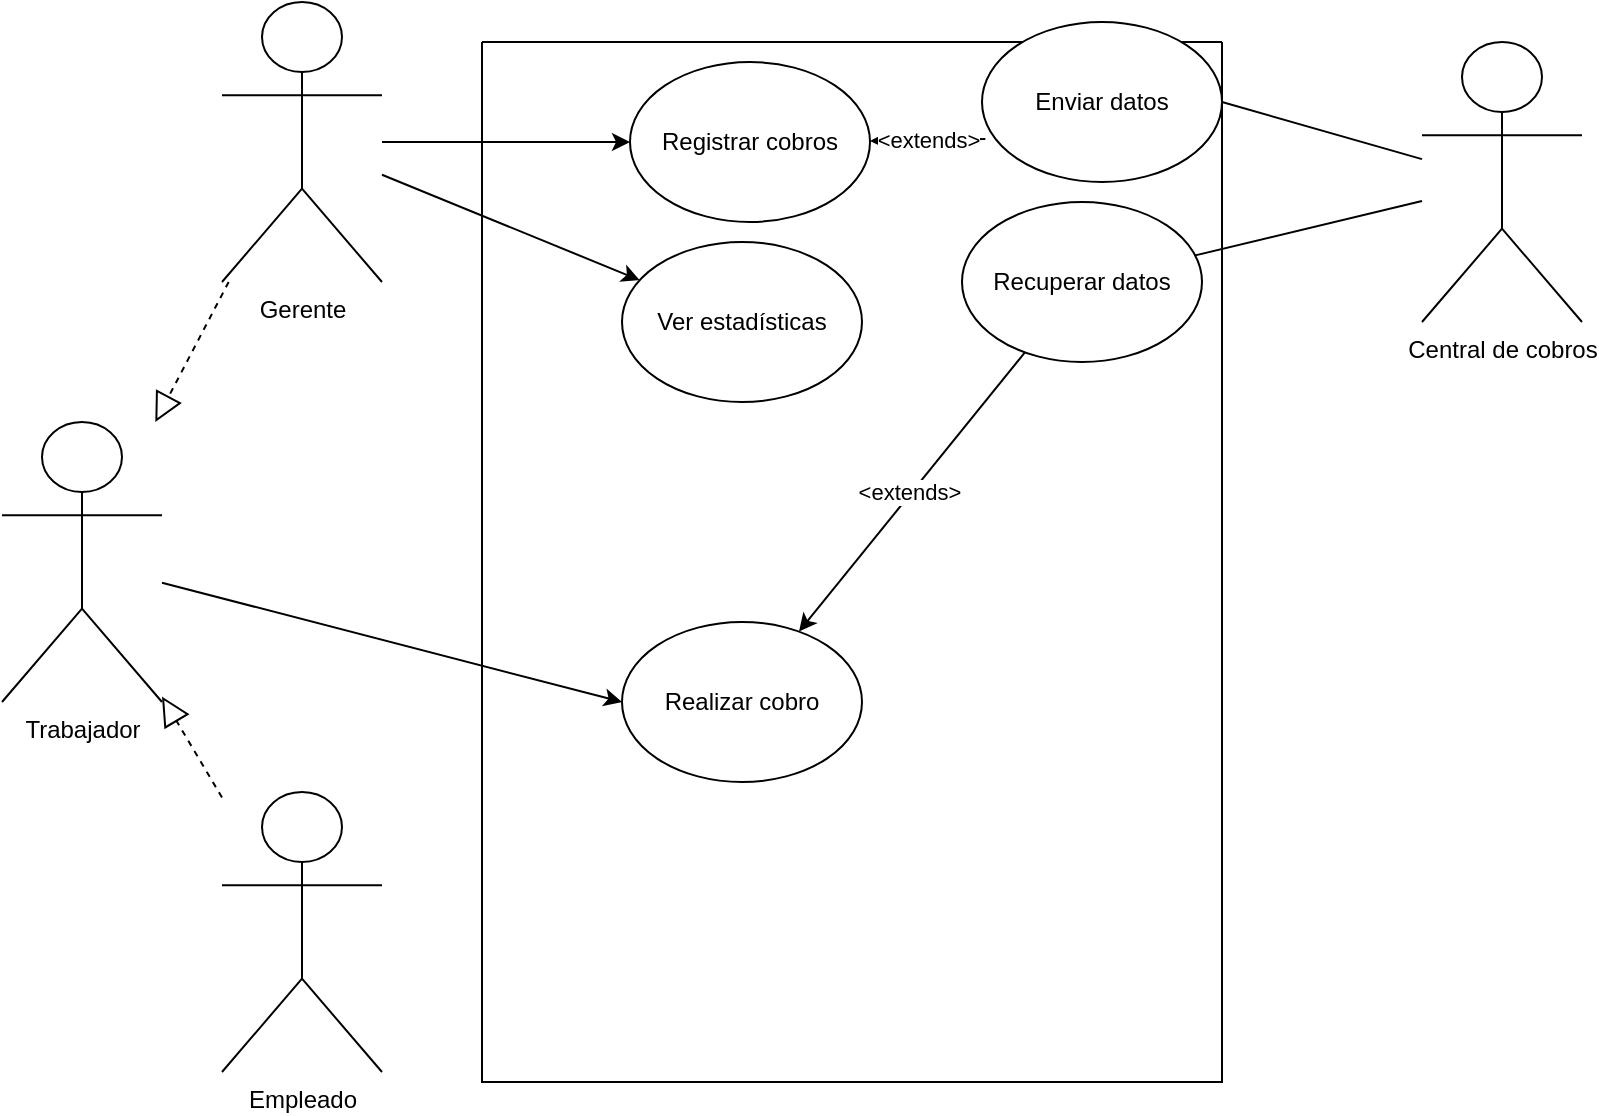 <mxfile version="20.3.2" type="github">
  <diagram id="LKEenp2rkKKXYcsgk1IQ" name="Página-1">
    <mxGraphModel dx="1529" dy="761" grid="1" gridSize="10" guides="1" tooltips="1" connect="1" arrows="1" fold="1" page="1" pageScale="1" pageWidth="827" pageHeight="1169" math="0" shadow="0">
      <root>
        <mxCell id="0" />
        <mxCell id="1" parent="0" />
        <mxCell id="essxAi90VnEo2RI6qhOE-1" value="" style="swimlane;startSize=0;" vertex="1" parent="1">
          <mxGeometry x="200" y="70" width="370" height="520" as="geometry" />
        </mxCell>
        <mxCell id="essxAi90VnEo2RI6qhOE-7" value="Realizar cobro" style="ellipse;whiteSpace=wrap;html=1;" vertex="1" parent="essxAi90VnEo2RI6qhOE-1">
          <mxGeometry x="70" y="290" width="120" height="80" as="geometry" />
        </mxCell>
        <mxCell id="essxAi90VnEo2RI6qhOE-9" value="Registrar cobros" style="ellipse;whiteSpace=wrap;html=1;" vertex="1" parent="essxAi90VnEo2RI6qhOE-1">
          <mxGeometry x="74" y="10" width="120" height="80" as="geometry" />
        </mxCell>
        <mxCell id="essxAi90VnEo2RI6qhOE-11" value="Ver estadísticas" style="ellipse;whiteSpace=wrap;html=1;" vertex="1" parent="essxAi90VnEo2RI6qhOE-1">
          <mxGeometry x="70" y="100" width="120" height="80" as="geometry" />
        </mxCell>
        <mxCell id="essxAi90VnEo2RI6qhOE-13" value="Recuperar datos" style="ellipse;whiteSpace=wrap;html=1;" vertex="1" parent="essxAi90VnEo2RI6qhOE-1">
          <mxGeometry x="240" y="80" width="120" height="80" as="geometry" />
        </mxCell>
        <mxCell id="essxAi90VnEo2RI6qhOE-21" value="" style="endArrow=classic;html=1;rounded=0;" edge="1" parent="essxAi90VnEo2RI6qhOE-1" source="essxAi90VnEo2RI6qhOE-13" target="essxAi90VnEo2RI6qhOE-7">
          <mxGeometry relative="1" as="geometry">
            <mxPoint x="160" y="170" as="sourcePoint" />
            <mxPoint x="260" y="170" as="targetPoint" />
          </mxGeometry>
        </mxCell>
        <mxCell id="essxAi90VnEo2RI6qhOE-22" value="&amp;lt;extends&amp;gt;&amp;nbsp;" style="edgeLabel;resizable=0;html=1;align=center;verticalAlign=middle;" connectable="0" vertex="1" parent="essxAi90VnEo2RI6qhOE-21">
          <mxGeometry relative="1" as="geometry" />
        </mxCell>
        <mxCell id="essxAi90VnEo2RI6qhOE-25" value="Enviar datos" style="ellipse;whiteSpace=wrap;html=1;" vertex="1" parent="essxAi90VnEo2RI6qhOE-1">
          <mxGeometry x="250" y="-10" width="120" height="80" as="geometry" />
        </mxCell>
        <mxCell id="essxAi90VnEo2RI6qhOE-27" value="" style="endArrow=classic;html=1;rounded=0;exitX=0.014;exitY=0.732;exitDx=0;exitDy=0;exitPerimeter=0;" edge="1" parent="essxAi90VnEo2RI6qhOE-1" source="essxAi90VnEo2RI6qhOE-25" target="essxAi90VnEo2RI6qhOE-9">
          <mxGeometry relative="1" as="geometry">
            <mxPoint x="120" y="190" as="sourcePoint" />
            <mxPoint x="220" y="190" as="targetPoint" />
          </mxGeometry>
        </mxCell>
        <mxCell id="essxAi90VnEo2RI6qhOE-28" value="&amp;lt;extends&amp;gt;" style="edgeLabel;resizable=0;html=1;align=center;verticalAlign=middle;" connectable="0" vertex="1" parent="essxAi90VnEo2RI6qhOE-27">
          <mxGeometry relative="1" as="geometry" />
        </mxCell>
        <mxCell id="essxAi90VnEo2RI6qhOE-2" value="Empleado" style="shape=umlActor;verticalLabelPosition=bottom;verticalAlign=top;html=1;outlineConnect=0;" vertex="1" parent="1">
          <mxGeometry x="70" y="445" width="80" height="140" as="geometry" />
        </mxCell>
        <mxCell id="essxAi90VnEo2RI6qhOE-3" value="Trabajador" style="shape=umlActor;verticalLabelPosition=bottom;verticalAlign=top;html=1;outlineConnect=0;" vertex="1" parent="1">
          <mxGeometry x="-40" y="260" width="80" height="140" as="geometry" />
        </mxCell>
        <mxCell id="essxAi90VnEo2RI6qhOE-4" value="Gerente" style="shape=umlActor;verticalLabelPosition=bottom;verticalAlign=top;html=1;outlineConnect=0;" vertex="1" parent="1">
          <mxGeometry x="70" y="50" width="80" height="140" as="geometry" />
        </mxCell>
        <mxCell id="essxAi90VnEo2RI6qhOE-5" value="" style="endArrow=block;dashed=1;endFill=0;endSize=12;html=1;rounded=0;" edge="1" parent="1" source="essxAi90VnEo2RI6qhOE-2" target="essxAi90VnEo2RI6qhOE-3">
          <mxGeometry width="160" relative="1" as="geometry">
            <mxPoint x="330" y="390" as="sourcePoint" />
            <mxPoint x="490" y="390" as="targetPoint" />
          </mxGeometry>
        </mxCell>
        <mxCell id="essxAi90VnEo2RI6qhOE-6" value="" style="endArrow=block;dashed=1;endFill=0;endSize=12;html=1;rounded=0;" edge="1" parent="1" source="essxAi90VnEo2RI6qhOE-4" target="essxAi90VnEo2RI6qhOE-3">
          <mxGeometry width="160" relative="1" as="geometry">
            <mxPoint x="80" y="457.727" as="sourcePoint" />
            <mxPoint x="50" y="407.273" as="targetPoint" />
          </mxGeometry>
        </mxCell>
        <mxCell id="essxAi90VnEo2RI6qhOE-8" value="" style="endArrow=classic;html=1;rounded=0;entryX=0;entryY=0.5;entryDx=0;entryDy=0;" edge="1" parent="1" source="essxAi90VnEo2RI6qhOE-3" target="essxAi90VnEo2RI6qhOE-7">
          <mxGeometry width="50" height="50" relative="1" as="geometry">
            <mxPoint x="390" y="420" as="sourcePoint" />
            <mxPoint x="440" y="370" as="targetPoint" />
          </mxGeometry>
        </mxCell>
        <mxCell id="essxAi90VnEo2RI6qhOE-10" value="" style="endArrow=classic;html=1;rounded=0;" edge="1" parent="1" source="essxAi90VnEo2RI6qhOE-4" target="essxAi90VnEo2RI6qhOE-9">
          <mxGeometry width="50" height="50" relative="1" as="geometry">
            <mxPoint x="50" y="337.279" as="sourcePoint" />
            <mxPoint x="304" y="320" as="targetPoint" />
          </mxGeometry>
        </mxCell>
        <mxCell id="essxAi90VnEo2RI6qhOE-12" value="" style="endArrow=classic;html=1;rounded=0;" edge="1" parent="1" source="essxAi90VnEo2RI6qhOE-4" target="essxAi90VnEo2RI6qhOE-11">
          <mxGeometry width="50" height="50" relative="1" as="geometry">
            <mxPoint x="160" y="144.754" as="sourcePoint" />
            <mxPoint x="311.5" y="200.635" as="targetPoint" />
          </mxGeometry>
        </mxCell>
        <mxCell id="essxAi90VnEo2RI6qhOE-14" value="Central de cobros" style="shape=umlActor;verticalLabelPosition=bottom;verticalAlign=top;html=1;outlineConnect=0;" vertex="1" parent="1">
          <mxGeometry x="670" y="70" width="80" height="140" as="geometry" />
        </mxCell>
        <mxCell id="essxAi90VnEo2RI6qhOE-15" value="" style="endArrow=none;html=1;rounded=0;" edge="1" parent="1" source="essxAi90VnEo2RI6qhOE-13" target="essxAi90VnEo2RI6qhOE-14">
          <mxGeometry width="50" height="50" relative="1" as="geometry">
            <mxPoint x="390" y="420" as="sourcePoint" />
            <mxPoint x="440" y="370" as="targetPoint" />
          </mxGeometry>
        </mxCell>
        <mxCell id="essxAi90VnEo2RI6qhOE-26" value="" style="endArrow=none;html=1;rounded=0;exitX=1;exitY=0.5;exitDx=0;exitDy=0;" edge="1" parent="1" source="essxAi90VnEo2RI6qhOE-25" target="essxAi90VnEo2RI6qhOE-14">
          <mxGeometry width="50" height="50" relative="1" as="geometry">
            <mxPoint x="566.558" y="186.646" as="sourcePoint" />
            <mxPoint x="680" y="159.524" as="targetPoint" />
          </mxGeometry>
        </mxCell>
      </root>
    </mxGraphModel>
  </diagram>
</mxfile>
